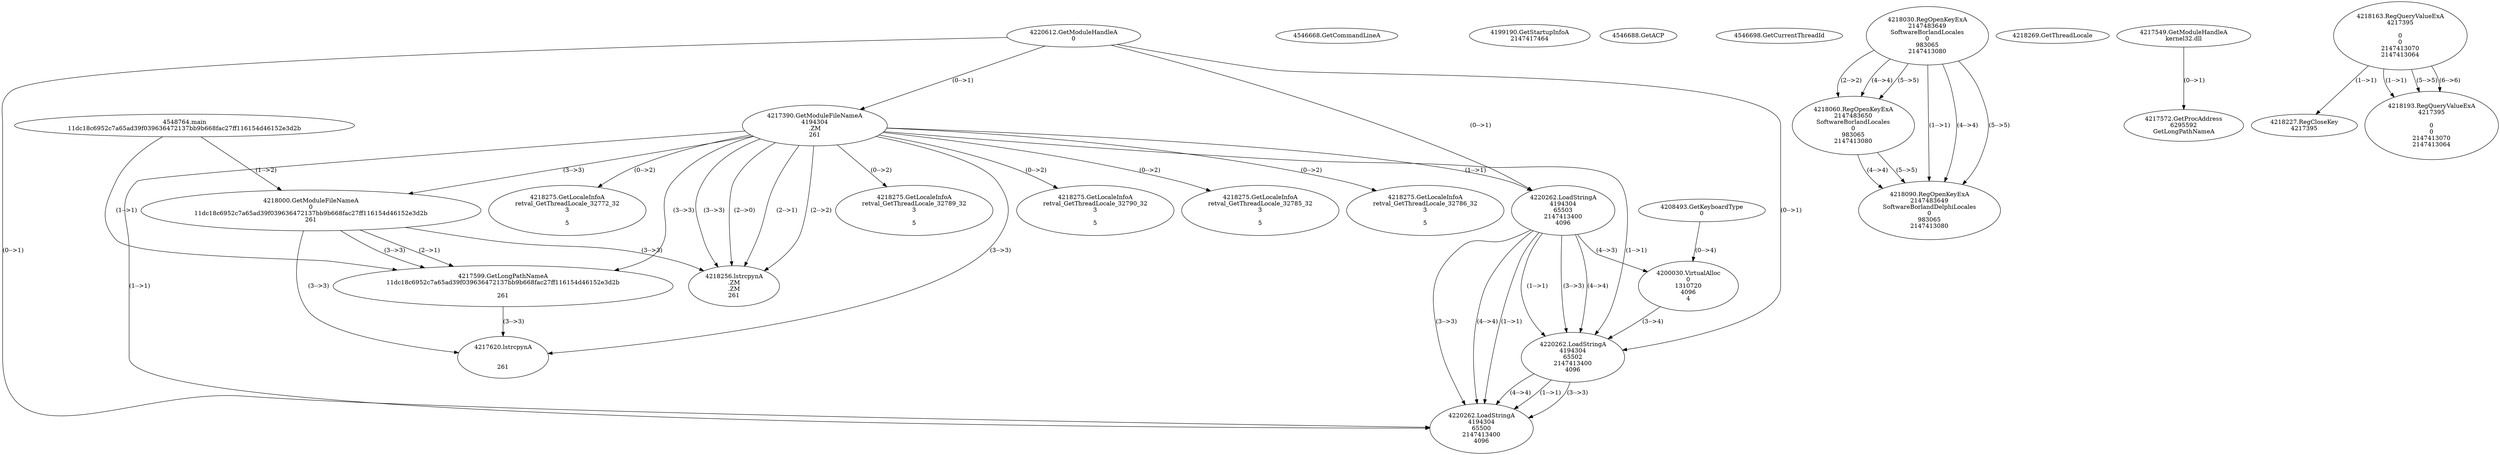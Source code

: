 // Global SCDG with merge call
digraph {
	0 [label="4548764.main
11dc18c6952c7a65ad39f039636472137bb9b668fac27ff116154d46152e3d2b"]
	1 [label="4220612.GetModuleHandleA
0"]
	2 [label="4208493.GetKeyboardType
0"]
	3 [label="4546668.GetCommandLineA
"]
	4 [label="4199190.GetStartupInfoA
2147417464"]
	5 [label="4546688.GetACP
"]
	6 [label="4546698.GetCurrentThreadId
"]
	7 [label="4217390.GetModuleFileNameA
4194304
.ZM
261"]
	1 -> 7 [label="(0-->1)"]
	8 [label="4218000.GetModuleFileNameA
0
11dc18c6952c7a65ad39f039636472137bb9b668fac27ff116154d46152e3d2b
261"]
	0 -> 8 [label="(1-->2)"]
	7 -> 8 [label="(3-->3)"]
	9 [label="4218030.RegOpenKeyExA
2147483649
Software\Borland\Locales
0
983065
2147413080"]
	10 [label="4218060.RegOpenKeyExA
2147483650
Software\Borland\Locales
0
983065
2147413080"]
	9 -> 10 [label="(2-->2)"]
	9 -> 10 [label="(4-->4)"]
	9 -> 10 [label="(5-->5)"]
	11 [label="4218090.RegOpenKeyExA
2147483649
Software\Borland\Delphi\Locales
0
983065
2147413080"]
	9 -> 11 [label="(1-->1)"]
	9 -> 11 [label="(4-->4)"]
	10 -> 11 [label="(4-->4)"]
	9 -> 11 [label="(5-->5)"]
	10 -> 11 [label="(5-->5)"]
	12 [label="4218256.lstrcpynA
.ZM
.ZM
261"]
	7 -> 12 [label="(2-->1)"]
	7 -> 12 [label="(2-->2)"]
	7 -> 12 [label="(3-->3)"]
	8 -> 12 [label="(3-->3)"]
	7 -> 12 [label="(2-->0)"]
	13 [label="4218269.GetThreadLocale
"]
	14 [label="4218275.GetLocaleInfoA
retval_GetThreadLocale_32772_32
3

5"]
	7 -> 14 [label="(0-->2)"]
	15 [label="4220262.LoadStringA
4194304
65503
2147413400
4096"]
	1 -> 15 [label="(0-->1)"]
	7 -> 15 [label="(1-->1)"]
	16 [label="4200030.VirtualAlloc
0
1310720
4096
4"]
	15 -> 16 [label="(4-->3)"]
	2 -> 16 [label="(0-->4)"]
	17 [label="4220262.LoadStringA
4194304
65502
2147413400
4096"]
	1 -> 17 [label="(0-->1)"]
	7 -> 17 [label="(1-->1)"]
	15 -> 17 [label="(1-->1)"]
	15 -> 17 [label="(3-->3)"]
	15 -> 17 [label="(4-->4)"]
	16 -> 17 [label="(3-->4)"]
	18 [label="4217549.GetModuleHandleA
kernel32.dll"]
	19 [label="4217572.GetProcAddress
6295592
GetLongPathNameA"]
	18 -> 19 [label="(0-->1)"]
	20 [label="4217599.GetLongPathNameA
11dc18c6952c7a65ad39f039636472137bb9b668fac27ff116154d46152e3d2b

261"]
	0 -> 20 [label="(1-->1)"]
	8 -> 20 [label="(2-->1)"]
	7 -> 20 [label="(3-->3)"]
	8 -> 20 [label="(3-->3)"]
	21 [label="4217620.lstrcpynA


261"]
	7 -> 21 [label="(3-->3)"]
	8 -> 21 [label="(3-->3)"]
	20 -> 21 [label="(3-->3)"]
	22 [label="4218163.RegQueryValueExA
4217395

0
0
2147413070
2147413064"]
	23 [label="4218227.RegCloseKey
4217395"]
	22 -> 23 [label="(1-->1)"]
	24 [label="4218275.GetLocaleInfoA
retval_GetThreadLocale_32789_32
3

5"]
	7 -> 24 [label="(0-->2)"]
	25 [label="4218193.RegQueryValueExA
4217395

0
0
2147413070
2147413064"]
	22 -> 25 [label="(1-->1)"]
	22 -> 25 [label="(5-->5)"]
	22 -> 25 [label="(6-->6)"]
	26 [label="4218275.GetLocaleInfoA
retval_GetThreadLocale_32790_32
3

5"]
	7 -> 26 [label="(0-->2)"]
	27 [label="4218275.GetLocaleInfoA
retval_GetThreadLocale_32785_32
3

5"]
	7 -> 27 [label="(0-->2)"]
	28 [label="4220262.LoadStringA
4194304
65500
2147413400
4096"]
	1 -> 28 [label="(0-->1)"]
	7 -> 28 [label="(1-->1)"]
	15 -> 28 [label="(1-->1)"]
	17 -> 28 [label="(1-->1)"]
	15 -> 28 [label="(3-->3)"]
	17 -> 28 [label="(3-->3)"]
	15 -> 28 [label="(4-->4)"]
	17 -> 28 [label="(4-->4)"]
	29 [label="4218275.GetLocaleInfoA
retval_GetThreadLocale_32786_32
3

5"]
	7 -> 29 [label="(0-->2)"]
}
